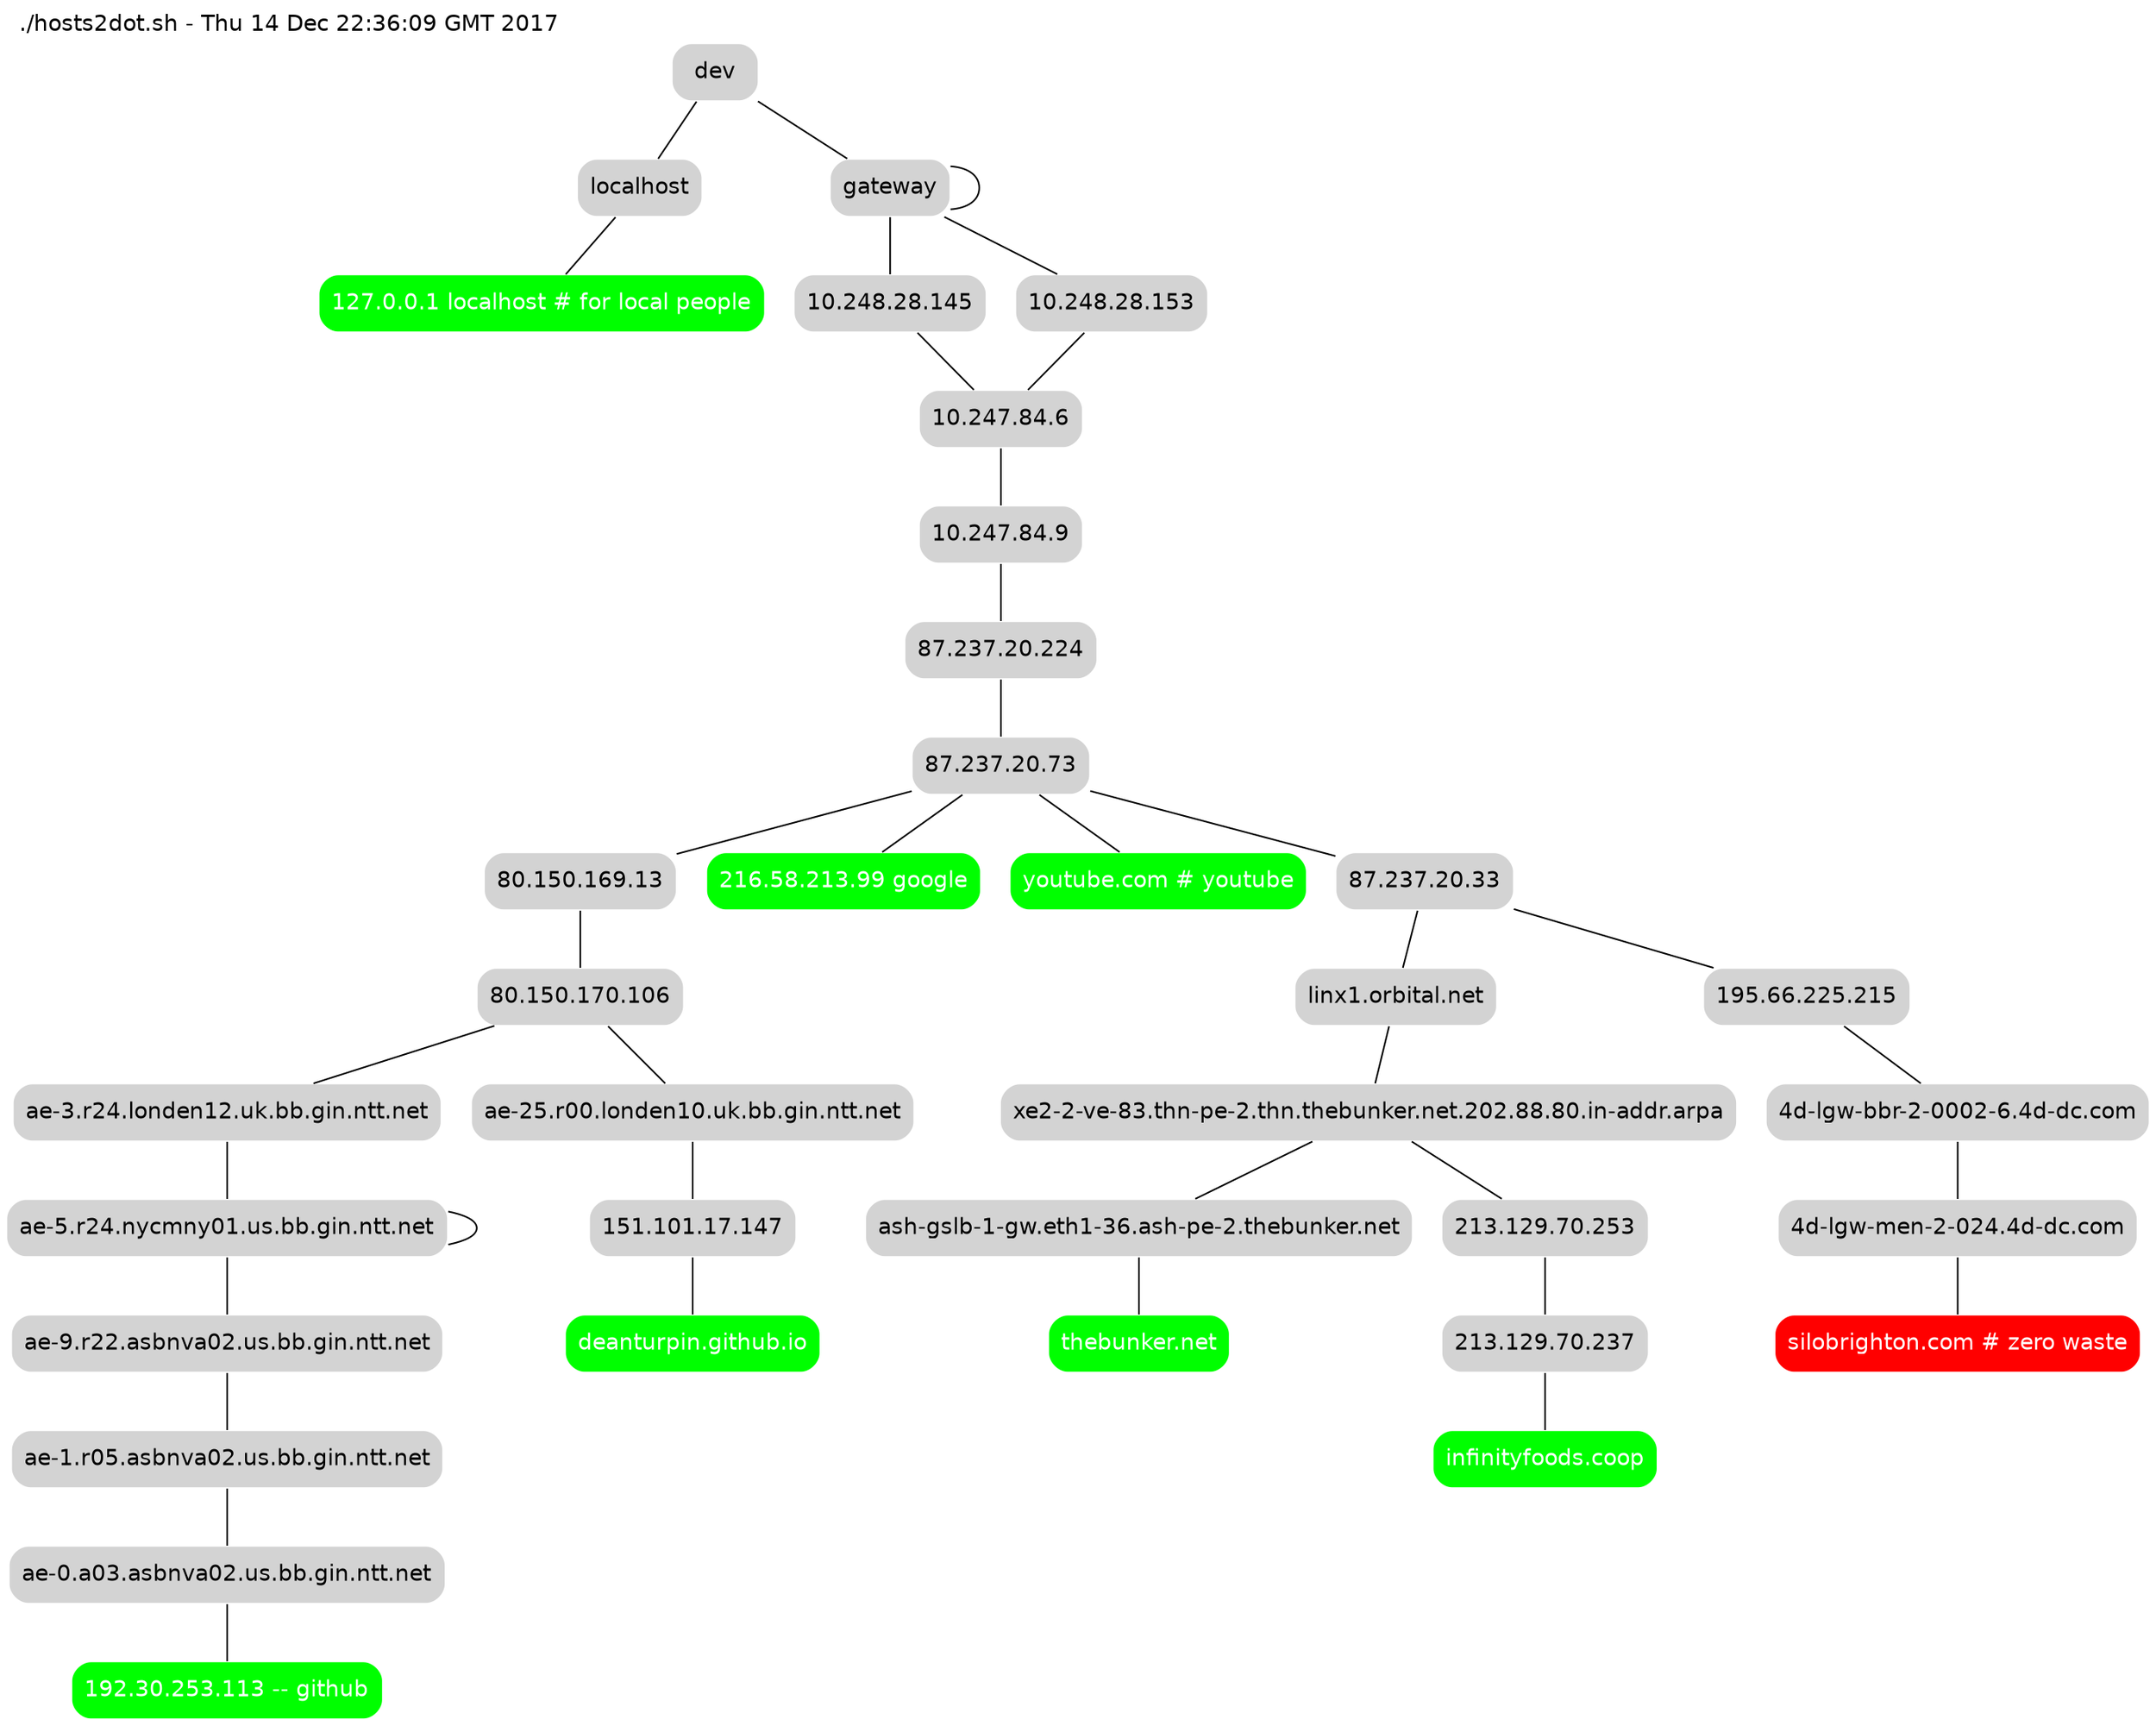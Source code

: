 strict graph {
fontname=helvetica
node [shape=rect style="filled,rounded" color=white fillcolor=lightgrey fontname=helvetica]
soy_yo [label=dev]
graph [label="./hosts2dot.sh - Thu 14 Dec 22:36:09 GMT 2017" labelloc=top labeljust=left]
"127.0.0.1 localhost # for local people" [fillcolor=green fontcolor=white]
soy_yo--"localhost"--"127.0.0.1 localhost # for local people"
"192.30.253.113 -- github" [fillcolor=green fontcolor=white]
soy_yo--"gateway"--"gateway"--"10.248.28.145"--"10.247.84.6"--"10.247.84.9"--"87.237.20.224"--"87.237.20.73"--"80.150.169.13"--"80.150.170.106"--"ae-3.r24.londen12.uk.bb.gin.ntt.net"--"ae-5.r24.nycmny01.us.bb.gin.ntt.net"--"ae-5.r24.nycmny01.us.bb.gin.ntt.net"--"ae-9.r22.asbnva02.us.bb.gin.ntt.net"--"ae-1.r05.asbnva02.us.bb.gin.ntt.net"--"ae-0.a03.asbnva02.us.bb.gin.ntt.net"--"192.30.253.113 -- github"
"216.58.213.99 google" [fillcolor=green fontcolor=white]
soy_yo--"gateway"--"gateway"--"10.248.28.145"--"10.247.84.6"--"10.247.84.9"--"87.237.20.224"--"87.237.20.73"--"216.58.213.99 google"
"youtube.com # youtube" [fillcolor=green fontcolor=white]
soy_yo--"gateway"--"gateway"--"10.248.28.153"--"10.247.84.6"--"10.247.84.9"--"87.237.20.224"--"87.237.20.73"--"youtube.com # youtube"
"deanturpin.github.io" [fillcolor=green fontcolor=white]
soy_yo--"gateway"--"gateway"--"10.248.28.145"--"10.247.84.6"--"10.247.84.9"--"87.237.20.224"--"87.237.20.73"--"80.150.169.13"--"80.150.170.106"--"ae-25.r00.londen10.uk.bb.gin.ntt.net"--"151.101.17.147"--"deanturpin.github.io"
"thebunker.net" [fillcolor=green fontcolor=white]
soy_yo--"gateway"--"gateway"--"10.248.28.153"--"10.247.84.6"--"10.247.84.9"--"87.237.20.224"--"87.237.20.73"--"87.237.20.33"--"linx1.orbital.net"--"xe2-2-ve-83.thn-pe-2.thn.thebunker.net.202.88.80.in-addr.arpa"--"ash-gslb-1-gw.eth1-36.ash-pe-2.thebunker.net"--"thebunker.net"
"infinityfoods.coop" [fillcolor=green fontcolor=white]
soy_yo--"gateway"--"gateway"--"10.248.28.153"--"10.247.84.6"--"10.247.84.9"--"87.237.20.224"--"87.237.20.73"--"87.237.20.33"--"linx1.orbital.net"--"xe2-2-ve-83.thn-pe-2.thn.thebunker.net.202.88.80.in-addr.arpa"--"213.129.70.253"--"213.129.70.237"--"infinityfoods.coop"
"silobrighton.com # zero waste" [fillcolor=red fontcolor=white]
soy_yo--"gateway"--"gateway"--"10.248.28.153"--"10.247.84.6"--"10.247.84.9"--"87.237.20.224"--"87.237.20.73"--"87.237.20.33"--"195.66.225.215"--"4d-lgw-bbr-2-0002-6.4d-dc.com"--"4d-lgw-men-2-024.4d-dc.com"--"silobrighton.com # zero waste"
}

